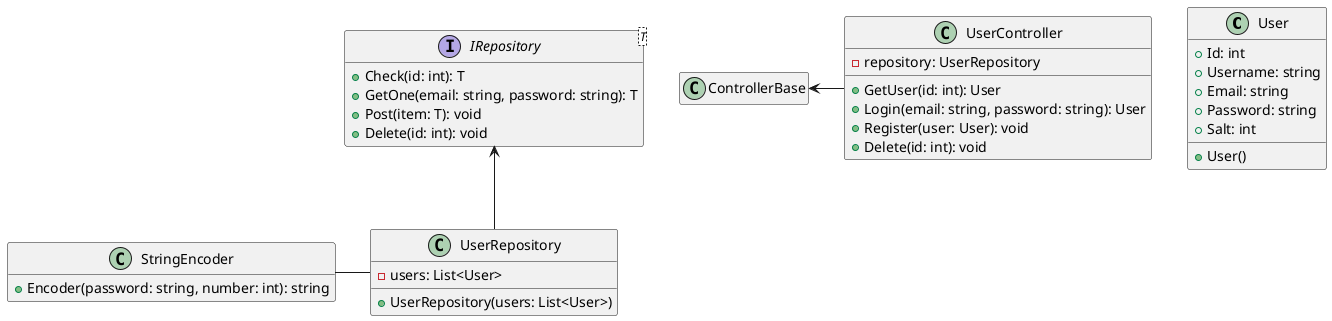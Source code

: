 @startuml PassApp

class User {
    + Id: int
    + Username: string
    + Email: string
    + Password: string
    + Salt: int
    + User()
}

interface IRepository<T>{
    + Check(id: int): T
    + GetOne(email: string, password: string): T
    + Post(item: T): void
    + Delete(id: int): void
}

class UserRepository{
    - users: List<User>
    + UserRepository(users: List<User>)
}

class StringEncoder{
    + Encoder(password: string, number: int): string
}

class UserController {
    - repository: UserRepository
    + GetUser(id: int): User
    + Login(email: string, password: string): User
    + Register(user: User): void
    + Delete(id: int): void
}

hide empty fields
hide empty methods

UserController -left-> ControllerBase
UserRepository -left- StringEncoder
UserRepository -up-> IRepository


@enduml